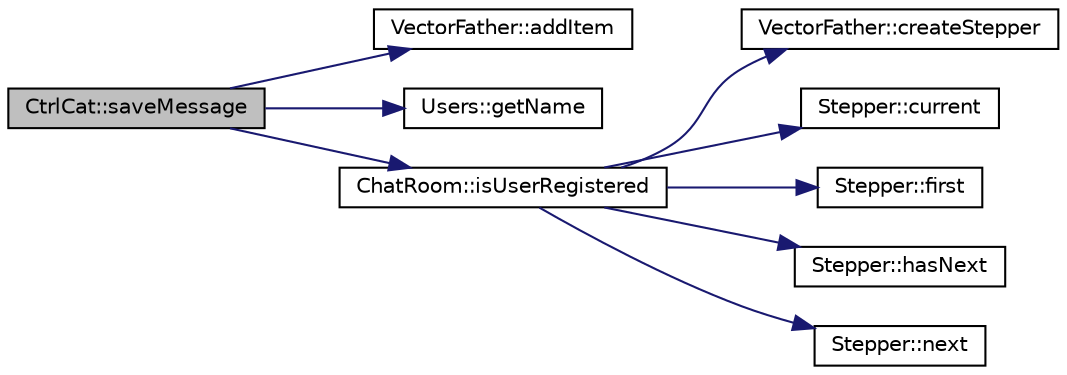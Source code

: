 digraph "CtrlCat::saveMessage"
{
 // LATEX_PDF_SIZE
  edge [fontname="Helvetica",fontsize="10",labelfontname="Helvetica",labelfontsize="10"];
  node [fontname="Helvetica",fontsize="10",shape=record];
  rankdir="LR";
  Node1 [label="CtrlCat::saveMessage",height=0.2,width=0.4,color="black", fillcolor="grey75", style="filled", fontcolor="black",tooltip="Save a message to the CtrlCat chat history."];
  Node1 -> Node2 [color="midnightblue",fontsize="10",style="solid",fontname="Helvetica"];
  Node2 [label="VectorFather::addItem",height=0.2,width=0.4,color="black", fillcolor="white", style="filled",URL="$classVectorFather.html#ab1e0611bf9e0e1678d487399ad28c064",tooltip="Add an item to the end of the vector."];
  Node1 -> Node3 [color="midnightblue",fontsize="10",style="solid",fontname="Helvetica"];
  Node3 [label="Users::getName",height=0.2,width=0.4,color="black", fillcolor="white", style="filled",URL="$classUsers.html#aef65d9acf991a4073417fa84b3a9847c",tooltip="Get the user's display name."];
  Node1 -> Node4 [color="midnightblue",fontsize="10",style="solid",fontname="Helvetica"];
  Node4 [label="ChatRoom::isUserRegistered",height=0.2,width=0.4,color="black", fillcolor="white", style="filled",URL="$classChatRoom.html#a13be09c36fafa376593e7be396403d73",tooltip="Check if a user is registered in this chat room."];
  Node4 -> Node5 [color="midnightblue",fontsize="10",style="solid",fontname="Helvetica"];
  Node5 [label="VectorFather::createStepper",height=0.2,width=0.4,color="black", fillcolor="white", style="filled",URL="$classVectorFather.html#ad7775ccd733815aa48eb0b8cc5ebffd7",tooltip="Create a stepper iterator for this vector."];
  Node4 -> Node6 [color="midnightblue",fontsize="10",style="solid",fontname="Helvetica"];
  Node6 [label="Stepper::current",height=0.2,width=0.4,color="black", fillcolor="white", style="filled",URL="$classStepper.html#a16d93afdcdc7190e84904b8904c5a8bd",tooltip="Get the current element without advancing."];
  Node4 -> Node7 [color="midnightblue",fontsize="10",style="solid",fontname="Helvetica"];
  Node7 [label="Stepper::first",height=0.2,width=0.4,color="black", fillcolor="white", style="filled",URL="$classStepper.html#aebd518b8673631e25056bb9fd7022c98",tooltip="Move to and return the first element."];
  Node4 -> Node8 [color="midnightblue",fontsize="10",style="solid",fontname="Helvetica"];
  Node8 [label="Stepper::hasNext",height=0.2,width=0.4,color="black", fillcolor="white", style="filled",URL="$classStepper.html#a7fe293586b963c65e2af4ae206c2e2ed",tooltip="Check if there are more elements to iterate over."];
  Node4 -> Node9 [color="midnightblue",fontsize="10",style="solid",fontname="Helvetica"];
  Node9 [label="Stepper::next",height=0.2,width=0.4,color="black", fillcolor="white", style="filled",URL="$classStepper.html#af58e5f738012158ed81b91c9e306008f",tooltip="Move to the next element in the collection."];
}
